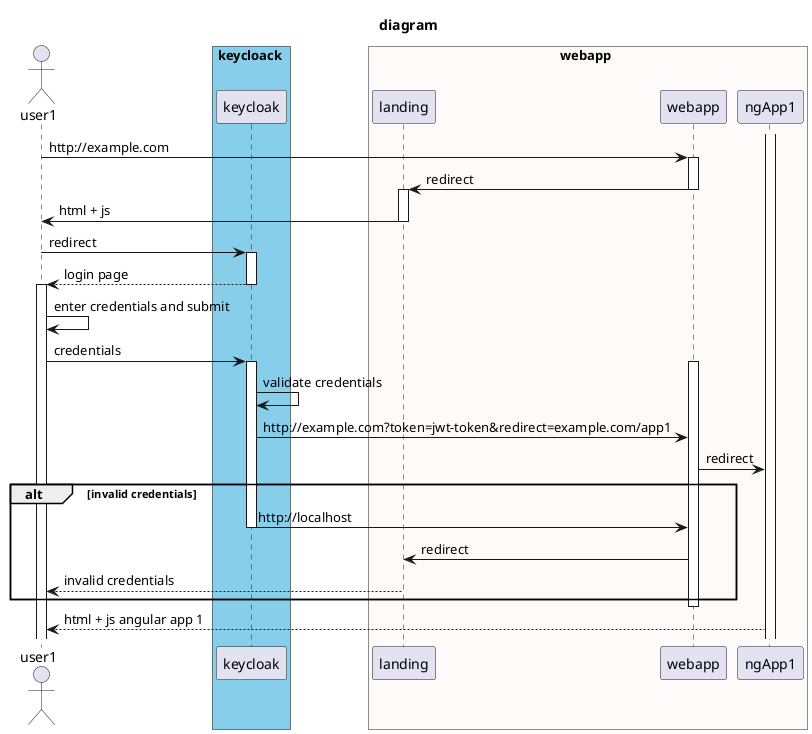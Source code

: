 @startuml
skinparam BoxPadding 10

title diagram

actor user1 as u1

box keycloack #SkyBlue
participant keycloak as k
end box

box webapp #Snow
participant landing as lp
participant webapp as w
participant ngApp1 as a1
end box


u1 -> w: http://example.com
activate w
w -> lp: redirect 
deactivate w
activate lp
lp -> u1: html + js
deactivate lp
u1 -> k: redirect
activate k
k --> u1: login page
deactivate k
activate u1
u1 -> u1: enter credentials and submit
u1 -> k: credentials
activate k
activate w
k -> k: validate credentials
k -> w: http://example.com?token=jwt-token&redirect=example.com/app1
w -> a1: redirect

alt invalid credentials
k -> w: http://localhost
deactivate k
w -> lp: redirect
lp --> u1: invalid credentials 
end
deactivate w

activate a1
a1 --> u1: html + js angular app 1
@enduml
